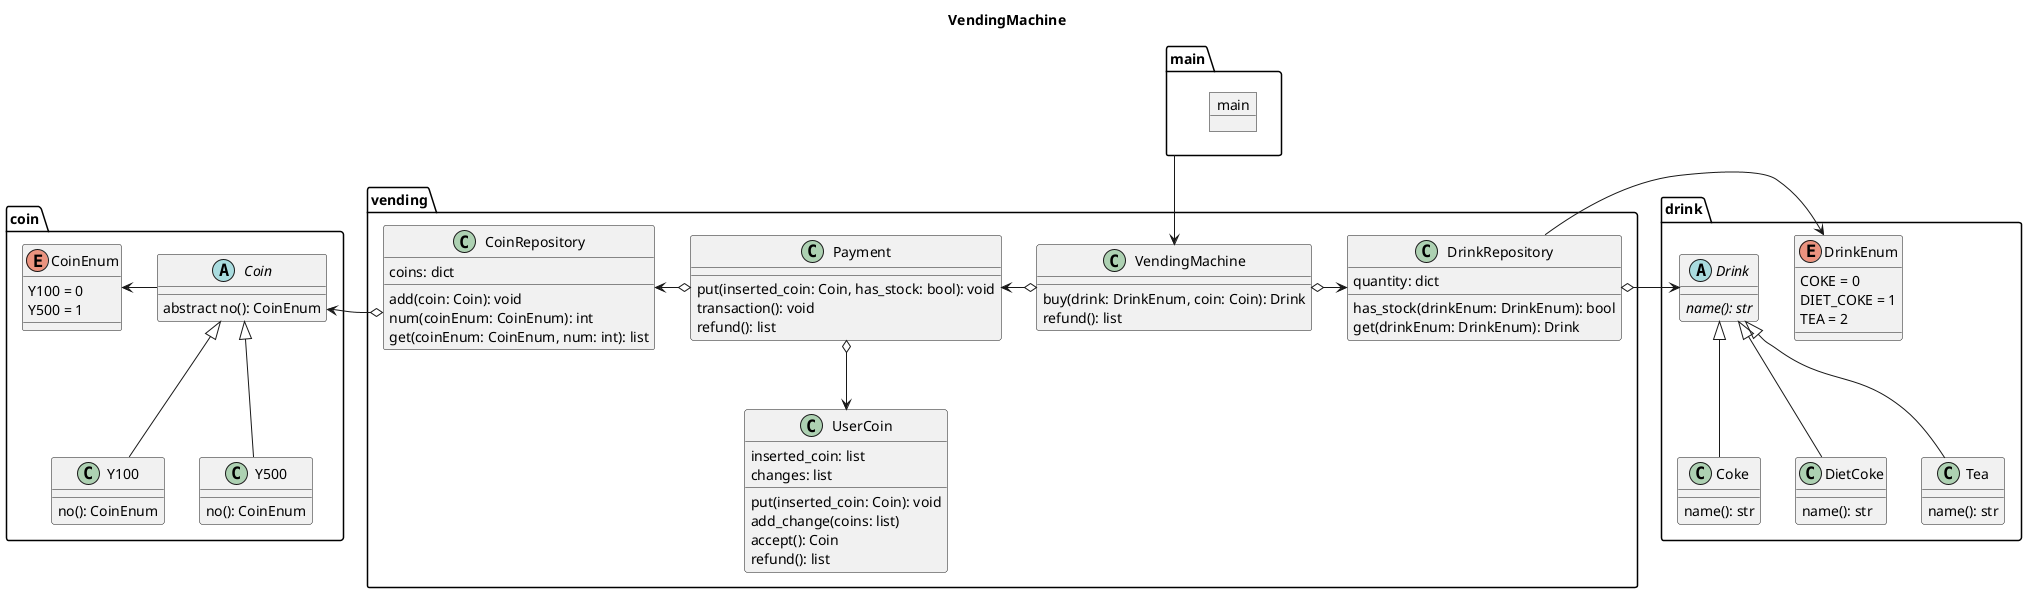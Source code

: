 @startuml

title VendingMachine

package main {
    object main {
    }
}

package drink {

    enum DrinkEnum {
        COKE = 0
        DIET_COKE = 1
        TEA = 2
    }

    abstract class Drink {
        {abstract} name(): str
    }

    class Coke {
        name(): str
    }

    class DietCoke {
        name(): str
    }

    class Tea {
        name(): str
    }

    Coke -up-|> Drink
    DietCoke -up-|> Drink
    Tea -up-|> Drink
}

package coin {

    enum CoinEnum {
        Y100 = 0
        Y500 = 1
    }

    abstract class Coin {
        abstract no(): CoinEnum
    }

    Coin -left-> CoinEnum

    class Y100 {
        no(): CoinEnum
    }

    class Y500 {
        no(): CoinEnum
    }

    Y100 -up-|> Coin
    Y500 -up-|> Coin
}

package vending {

    class VendingMachine {
        buy(drink: DrinkEnum, coin: Coin): Drink
        refund(): list
    }

    class DrinkRepository {
        quantity: dict
        has_stock(drinkEnum: DrinkEnum): bool
        get(drinkEnum: DrinkEnum): Drink
    }

    VendingMachine o-right-> DrinkRepository
    DrinkRepository -right-> DrinkEnum
    DrinkRepository o-right-> Drink

    class Payment {
        put(inserted_coin: Coin, has_stock: bool): void
        transaction(): void
        refund(): list
    }

    VendingMachine o-left-> Payment
    Payment o-down-> UserCoin

    class UserCoin {
        inserted_coin: list
        changes: list
        put(inserted_coin: Coin): void
        add_change(coins: list)
        accept(): Coin
        refund(): list
    }

    class CoinRepository {
        coins: dict
        add(coin: Coin): void
        num(coinEnum: CoinEnum): int
        get(coinEnum: CoinEnum, num: int): list
    }

    Payment o-left-> CoinRepository
}

main --> VendingMachine
CoinRepository o-left-> Coin


@enduml